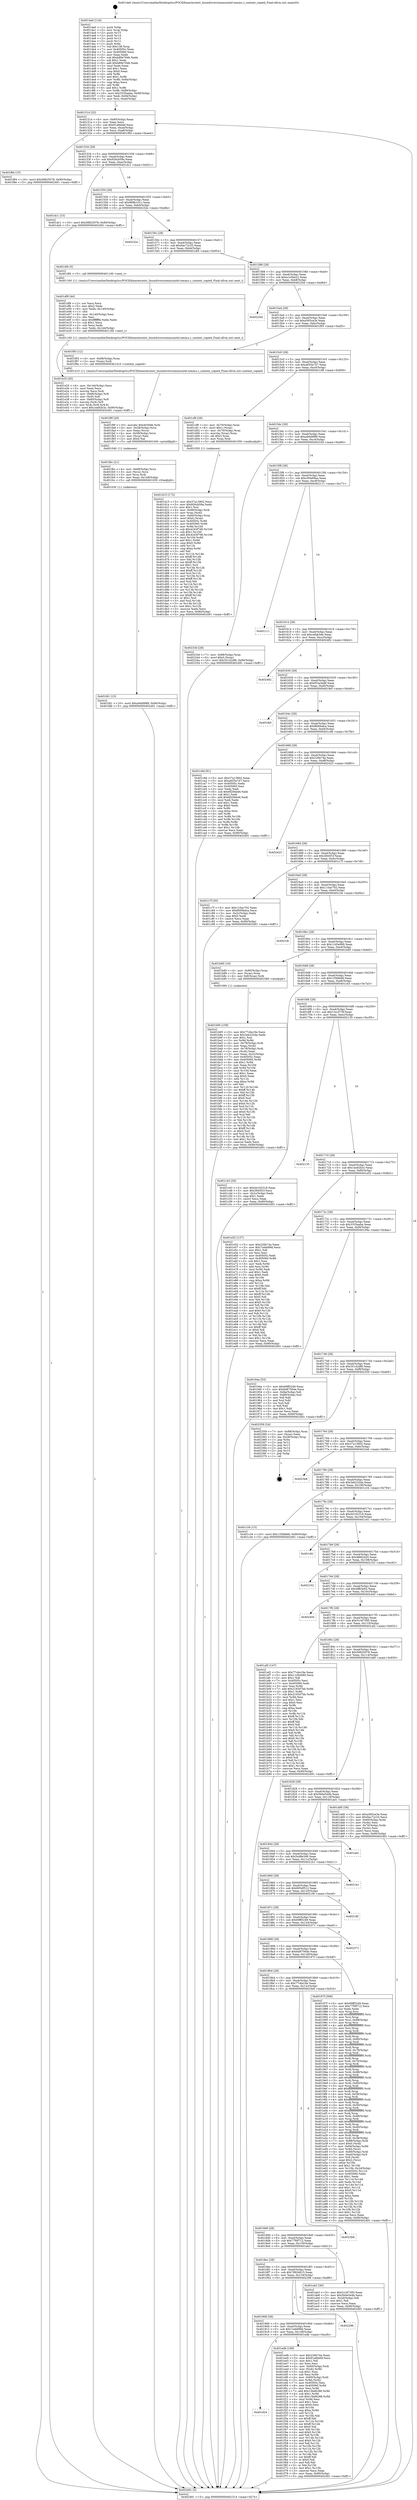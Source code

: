 digraph "0x4014a0" {
  label = "0x4014a0 (/mnt/c/Users/mathe/Desktop/tcc/POCII/binaries/extr_linuxdriversiommuintel-iommu.c_context_copied_Final-ollvm.out::main(0))"
  labelloc = "t"
  node[shape=record]

  Entry [label="",width=0.3,height=0.3,shape=circle,fillcolor=black,style=filled]
  "0x401514" [label="{
     0x401514 [32]\l
     | [instrs]\l
     &nbsp;&nbsp;0x401514 \<+6\>: mov -0x90(%rbp),%eax\l
     &nbsp;&nbsp;0x40151a \<+2\>: mov %eax,%ecx\l
     &nbsp;&nbsp;0x40151c \<+6\>: sub $0x91a6bbbf,%ecx\l
     &nbsp;&nbsp;0x401522 \<+6\>: mov %eax,-0xa4(%rbp)\l
     &nbsp;&nbsp;0x401528 \<+6\>: mov %ecx,-0xa8(%rbp)\l
     &nbsp;&nbsp;0x40152e \<+6\>: je 0000000000401f84 \<main+0xae4\>\l
  }"]
  "0x401f84" [label="{
     0x401f84 [15]\l
     | [instrs]\l
     &nbsp;&nbsp;0x401f84 \<+10\>: movl $0x58825078,-0x90(%rbp)\l
     &nbsp;&nbsp;0x401f8e \<+5\>: jmp 0000000000402491 \<main+0xff1\>\l
  }"]
  "0x401534" [label="{
     0x401534 [28]\l
     | [instrs]\l
     &nbsp;&nbsp;0x401534 \<+5\>: jmp 0000000000401539 \<main+0x99\>\l
     &nbsp;&nbsp;0x401539 \<+6\>: mov -0xa4(%rbp),%eax\l
     &nbsp;&nbsp;0x40153f \<+5\>: sub $0x926cb59a,%eax\l
     &nbsp;&nbsp;0x401544 \<+6\>: mov %eax,-0xac(%rbp)\l
     &nbsp;&nbsp;0x40154a \<+6\>: je 0000000000401dc1 \<main+0x921\>\l
  }"]
  Exit [label="",width=0.3,height=0.3,shape=circle,fillcolor=black,style=filled,peripheries=2]
  "0x401dc1" [label="{
     0x401dc1 [15]\l
     | [instrs]\l
     &nbsp;&nbsp;0x401dc1 \<+10\>: movl $0x58825078,-0x90(%rbp)\l
     &nbsp;&nbsp;0x401dcb \<+5\>: jmp 0000000000402491 \<main+0xff1\>\l
  }"]
  "0x401550" [label="{
     0x401550 [28]\l
     | [instrs]\l
     &nbsp;&nbsp;0x401550 \<+5\>: jmp 0000000000401555 \<main+0xb5\>\l
     &nbsp;&nbsp;0x401555 \<+6\>: mov -0xa4(%rbp),%eax\l
     &nbsp;&nbsp;0x40155b \<+5\>: sub $0x968b101c,%eax\l
     &nbsp;&nbsp;0x401560 \<+6\>: mov %eax,-0xb0(%rbp)\l
     &nbsp;&nbsp;0x401566 \<+6\>: je 000000000040232e \<main+0xe8e\>\l
  }"]
  "0x401fd1" [label="{
     0x401fd1 [15]\l
     | [instrs]\l
     &nbsp;&nbsp;0x401fd1 \<+10\>: movl $0xa94d99f9,-0x90(%rbp)\l
     &nbsp;&nbsp;0x401fdb \<+5\>: jmp 0000000000402491 \<main+0xff1\>\l
  }"]
  "0x40232e" [label="{
     0x40232e\l
  }", style=dashed]
  "0x40156c" [label="{
     0x40156c [28]\l
     | [instrs]\l
     &nbsp;&nbsp;0x40156c \<+5\>: jmp 0000000000401571 \<main+0xd1\>\l
     &nbsp;&nbsp;0x401571 \<+6\>: mov -0xa4(%rbp),%eax\l
     &nbsp;&nbsp;0x401577 \<+5\>: sub $0x9ac72c33,%eax\l
     &nbsp;&nbsp;0x40157c \<+6\>: mov %eax,-0xb4(%rbp)\l
     &nbsp;&nbsp;0x401582 \<+6\>: je 0000000000401df4 \<main+0x954\>\l
  }"]
  "0x401fbc" [label="{
     0x401fbc [21]\l
     | [instrs]\l
     &nbsp;&nbsp;0x401fbc \<+4\>: mov -0x68(%rbp),%rcx\l
     &nbsp;&nbsp;0x401fc0 \<+3\>: mov (%rcx),%rcx\l
     &nbsp;&nbsp;0x401fc3 \<+3\>: mov %rcx,%rdi\l
     &nbsp;&nbsp;0x401fc6 \<+6\>: mov %eax,-0x148(%rbp)\l
     &nbsp;&nbsp;0x401fcc \<+5\>: call 0000000000401030 \<free@plt\>\l
     | [calls]\l
     &nbsp;&nbsp;0x401030 \{1\} (unknown)\l
  }"]
  "0x401df4" [label="{
     0x401df4 [5]\l
     | [instrs]\l
     &nbsp;&nbsp;0x401df4 \<+5\>: call 0000000000401160 \<next_i\>\l
     | [calls]\l
     &nbsp;&nbsp;0x401160 \{1\} (/mnt/c/Users/mathe/Desktop/tcc/POCII/binaries/extr_linuxdriversiommuintel-iommu.c_context_copied_Final-ollvm.out::next_i)\l
  }"]
  "0x401588" [label="{
     0x401588 [28]\l
     | [instrs]\l
     &nbsp;&nbsp;0x401588 \<+5\>: jmp 000000000040158d \<main+0xed\>\l
     &nbsp;&nbsp;0x40158d \<+6\>: mov -0xa4(%rbp),%eax\l
     &nbsp;&nbsp;0x401593 \<+5\>: sub $0xa1e5be22,%eax\l
     &nbsp;&nbsp;0x401598 \<+6\>: mov %eax,-0xb8(%rbp)\l
     &nbsp;&nbsp;0x40159e \<+6\>: je 000000000040220d \<main+0xd6d\>\l
  }"]
  "0x401f9f" [label="{
     0x401f9f [29]\l
     | [instrs]\l
     &nbsp;&nbsp;0x401f9f \<+10\>: movabs $0x4030d6,%rdi\l
     &nbsp;&nbsp;0x401fa9 \<+4\>: mov -0x58(%rbp),%rcx\l
     &nbsp;&nbsp;0x401fad \<+2\>: mov %eax,(%rcx)\l
     &nbsp;&nbsp;0x401faf \<+4\>: mov -0x58(%rbp),%rcx\l
     &nbsp;&nbsp;0x401fb3 \<+2\>: mov (%rcx),%esi\l
     &nbsp;&nbsp;0x401fb5 \<+2\>: mov $0x0,%al\l
     &nbsp;&nbsp;0x401fb7 \<+5\>: call 0000000000401040 \<printf@plt\>\l
     | [calls]\l
     &nbsp;&nbsp;0x401040 \{1\} (unknown)\l
  }"]
  "0x40220d" [label="{
     0x40220d\l
  }", style=dashed]
  "0x4015a4" [label="{
     0x4015a4 [28]\l
     | [instrs]\l
     &nbsp;&nbsp;0x4015a4 \<+5\>: jmp 00000000004015a9 \<main+0x109\>\l
     &nbsp;&nbsp;0x4015a9 \<+6\>: mov -0xa4(%rbp),%eax\l
     &nbsp;&nbsp;0x4015af \<+5\>: sub $0xa565ce3e,%eax\l
     &nbsp;&nbsp;0x4015b4 \<+6\>: mov %eax,-0xbc(%rbp)\l
     &nbsp;&nbsp;0x4015ba \<+6\>: je 0000000000401f93 \<main+0xaf3\>\l
  }"]
  "0x401924" [label="{
     0x401924\l
  }", style=dashed]
  "0x401f93" [label="{
     0x401f93 [12]\l
     | [instrs]\l
     &nbsp;&nbsp;0x401f93 \<+4\>: mov -0x68(%rbp),%rax\l
     &nbsp;&nbsp;0x401f97 \<+3\>: mov (%rax),%rdi\l
     &nbsp;&nbsp;0x401f9a \<+5\>: call 0000000000401410 \<context_copied\>\l
     | [calls]\l
     &nbsp;&nbsp;0x401410 \{1\} (/mnt/c/Users/mathe/Desktop/tcc/POCII/binaries/extr_linuxdriversiommuintel-iommu.c_context_copied_Final-ollvm.out::context_copied)\l
  }"]
  "0x4015c0" [label="{
     0x4015c0 [28]\l
     | [instrs]\l
     &nbsp;&nbsp;0x4015c0 \<+5\>: jmp 00000000004015c5 \<main+0x125\>\l
     &nbsp;&nbsp;0x4015c5 \<+6\>: mov -0xa4(%rbp),%eax\l
     &nbsp;&nbsp;0x4015cb \<+5\>: sub $0xa655a747,%eax\l
     &nbsp;&nbsp;0x4015d0 \<+6\>: mov %eax,-0xc0(%rbp)\l
     &nbsp;&nbsp;0x4015d6 \<+6\>: je 0000000000401cf8 \<main+0x858\>\l
  }"]
  "0x401edb" [label="{
     0x401edb [169]\l
     | [instrs]\l
     &nbsp;&nbsp;0x401edb \<+5\>: mov $0x226b74a,%eax\l
     &nbsp;&nbsp;0x401ee0 \<+5\>: mov $0x91a6bbbf,%ecx\l
     &nbsp;&nbsp;0x401ee5 \<+2\>: mov $0x1,%dl\l
     &nbsp;&nbsp;0x401ee7 \<+2\>: xor %esi,%esi\l
     &nbsp;&nbsp;0x401ee9 \<+4\>: mov -0x60(%rbp),%rdi\l
     &nbsp;&nbsp;0x401eed \<+3\>: mov (%rdi),%r8d\l
     &nbsp;&nbsp;0x401ef0 \<+3\>: sub $0x1,%esi\l
     &nbsp;&nbsp;0x401ef3 \<+3\>: sub %esi,%r8d\l
     &nbsp;&nbsp;0x401ef6 \<+4\>: mov -0x60(%rbp),%rdi\l
     &nbsp;&nbsp;0x401efa \<+3\>: mov %r8d,(%rdi)\l
     &nbsp;&nbsp;0x401efd \<+7\>: mov 0x40505c,%esi\l
     &nbsp;&nbsp;0x401f04 \<+8\>: mov 0x405060,%r8d\l
     &nbsp;&nbsp;0x401f0c \<+3\>: mov %esi,%r9d\l
     &nbsp;&nbsp;0x401f0f \<+7\>: add $0x13bd6288,%r9d\l
     &nbsp;&nbsp;0x401f16 \<+4\>: sub $0x1,%r9d\l
     &nbsp;&nbsp;0x401f1a \<+7\>: sub $0x13bd6288,%r9d\l
     &nbsp;&nbsp;0x401f21 \<+4\>: imul %r9d,%esi\l
     &nbsp;&nbsp;0x401f25 \<+3\>: and $0x1,%esi\l
     &nbsp;&nbsp;0x401f28 \<+3\>: cmp $0x0,%esi\l
     &nbsp;&nbsp;0x401f2b \<+4\>: sete %r10b\l
     &nbsp;&nbsp;0x401f2f \<+4\>: cmp $0xa,%r8d\l
     &nbsp;&nbsp;0x401f33 \<+4\>: setl %r11b\l
     &nbsp;&nbsp;0x401f37 \<+3\>: mov %r10b,%bl\l
     &nbsp;&nbsp;0x401f3a \<+3\>: xor $0xff,%bl\l
     &nbsp;&nbsp;0x401f3d \<+3\>: mov %r11b,%r14b\l
     &nbsp;&nbsp;0x401f40 \<+4\>: xor $0xff,%r14b\l
     &nbsp;&nbsp;0x401f44 \<+3\>: xor $0x0,%dl\l
     &nbsp;&nbsp;0x401f47 \<+3\>: mov %bl,%r15b\l
     &nbsp;&nbsp;0x401f4a \<+4\>: and $0x0,%r15b\l
     &nbsp;&nbsp;0x401f4e \<+3\>: and %dl,%r10b\l
     &nbsp;&nbsp;0x401f51 \<+3\>: mov %r14b,%r12b\l
     &nbsp;&nbsp;0x401f54 \<+4\>: and $0x0,%r12b\l
     &nbsp;&nbsp;0x401f58 \<+3\>: and %dl,%r11b\l
     &nbsp;&nbsp;0x401f5b \<+3\>: or %r10b,%r15b\l
     &nbsp;&nbsp;0x401f5e \<+3\>: or %r11b,%r12b\l
     &nbsp;&nbsp;0x401f61 \<+3\>: xor %r12b,%r15b\l
     &nbsp;&nbsp;0x401f64 \<+3\>: or %r14b,%bl\l
     &nbsp;&nbsp;0x401f67 \<+3\>: xor $0xff,%bl\l
     &nbsp;&nbsp;0x401f6a \<+3\>: or $0x0,%dl\l
     &nbsp;&nbsp;0x401f6d \<+2\>: and %dl,%bl\l
     &nbsp;&nbsp;0x401f6f \<+3\>: or %bl,%r15b\l
     &nbsp;&nbsp;0x401f72 \<+4\>: test $0x1,%r15b\l
     &nbsp;&nbsp;0x401f76 \<+3\>: cmovne %ecx,%eax\l
     &nbsp;&nbsp;0x401f79 \<+6\>: mov %eax,-0x90(%rbp)\l
     &nbsp;&nbsp;0x401f7f \<+5\>: jmp 0000000000402491 \<main+0xff1\>\l
  }"]
  "0x401cf8" [label="{
     0x401cf8 [29]\l
     | [instrs]\l
     &nbsp;&nbsp;0x401cf8 \<+4\>: mov -0x70(%rbp),%rax\l
     &nbsp;&nbsp;0x401cfc \<+6\>: movl $0x1,(%rax)\l
     &nbsp;&nbsp;0x401d02 \<+4\>: mov -0x70(%rbp),%rax\l
     &nbsp;&nbsp;0x401d06 \<+3\>: movslq (%rax),%rax\l
     &nbsp;&nbsp;0x401d09 \<+4\>: shl $0x3,%rax\l
     &nbsp;&nbsp;0x401d0d \<+3\>: mov %rax,%rdi\l
     &nbsp;&nbsp;0x401d10 \<+5\>: call 0000000000401050 \<malloc@plt\>\l
     | [calls]\l
     &nbsp;&nbsp;0x401050 \{1\} (unknown)\l
  }"]
  "0x4015dc" [label="{
     0x4015dc [28]\l
     | [instrs]\l
     &nbsp;&nbsp;0x4015dc \<+5\>: jmp 00000000004015e1 \<main+0x141\>\l
     &nbsp;&nbsp;0x4015e1 \<+6\>: mov -0xa4(%rbp),%eax\l
     &nbsp;&nbsp;0x4015e7 \<+5\>: sub $0xa94d99f9,%eax\l
     &nbsp;&nbsp;0x4015ec \<+6\>: mov %eax,-0xc4(%rbp)\l
     &nbsp;&nbsp;0x4015f2 \<+6\>: je 000000000040233d \<main+0xe9d\>\l
  }"]
  "0x401908" [label="{
     0x401908 [28]\l
     | [instrs]\l
     &nbsp;&nbsp;0x401908 \<+5\>: jmp 000000000040190d \<main+0x46d\>\l
     &nbsp;&nbsp;0x40190d \<+6\>: mov -0xa4(%rbp),%eax\l
     &nbsp;&nbsp;0x401913 \<+5\>: sub $0x7ceb699d,%eax\l
     &nbsp;&nbsp;0x401918 \<+6\>: mov %eax,-0x138(%rbp)\l
     &nbsp;&nbsp;0x40191e \<+6\>: je 0000000000401edb \<main+0xa3b\>\l
  }"]
  "0x40233d" [label="{
     0x40233d [28]\l
     | [instrs]\l
     &nbsp;&nbsp;0x40233d \<+7\>: mov -0x88(%rbp),%rax\l
     &nbsp;&nbsp;0x402344 \<+6\>: movl $0x0,(%rax)\l
     &nbsp;&nbsp;0x40234a \<+10\>: movl $0x35142df6,-0x90(%rbp)\l
     &nbsp;&nbsp;0x402354 \<+5\>: jmp 0000000000402491 \<main+0xff1\>\l
  }"]
  "0x4015f8" [label="{
     0x4015f8 [28]\l
     | [instrs]\l
     &nbsp;&nbsp;0x4015f8 \<+5\>: jmp 00000000004015fd \<main+0x15d\>\l
     &nbsp;&nbsp;0x4015fd \<+6\>: mov -0xa4(%rbp),%eax\l
     &nbsp;&nbsp;0x401603 \<+5\>: sub $0xc00e69aa,%eax\l
     &nbsp;&nbsp;0x401608 \<+6\>: mov %eax,-0xc8(%rbp)\l
     &nbsp;&nbsp;0x40160e \<+6\>: je 0000000000402111 \<main+0xc71\>\l
  }"]
  "0x402296" [label="{
     0x402296\l
  }", style=dashed]
  "0x402111" [label="{
     0x402111\l
  }", style=dashed]
  "0x401614" [label="{
     0x401614 [28]\l
     | [instrs]\l
     &nbsp;&nbsp;0x401614 \<+5\>: jmp 0000000000401619 \<main+0x179\>\l
     &nbsp;&nbsp;0x401619 \<+6\>: mov -0xa4(%rbp),%eax\l
     &nbsp;&nbsp;0x40161f \<+5\>: sub $0xcefab3de,%eax\l
     &nbsp;&nbsp;0x401624 \<+6\>: mov %eax,-0xcc(%rbp)\l
     &nbsp;&nbsp;0x40162a \<+6\>: je 0000000000402482 \<main+0xfe2\>\l
  }"]
  "0x401e25" [label="{
     0x401e25 [45]\l
     | [instrs]\l
     &nbsp;&nbsp;0x401e25 \<+6\>: mov -0x144(%rbp),%ecx\l
     &nbsp;&nbsp;0x401e2b \<+3\>: imul %eax,%ecx\l
     &nbsp;&nbsp;0x401e2e \<+3\>: movslq %ecx,%rdi\l
     &nbsp;&nbsp;0x401e31 \<+4\>: mov -0x68(%rbp),%r8\l
     &nbsp;&nbsp;0x401e35 \<+3\>: mov (%r8),%r8\l
     &nbsp;&nbsp;0x401e38 \<+4\>: mov -0x60(%rbp),%r9\l
     &nbsp;&nbsp;0x401e3c \<+3\>: movslq (%r9),%r9\l
     &nbsp;&nbsp;0x401e3f \<+4\>: mov %rdi,(%r8,%r9,8)\l
     &nbsp;&nbsp;0x401e43 \<+10\>: movl $0x1ea92b3c,-0x90(%rbp)\l
     &nbsp;&nbsp;0x401e4d \<+5\>: jmp 0000000000402491 \<main+0xff1\>\l
  }"]
  "0x402482" [label="{
     0x402482\l
  }", style=dashed]
  "0x401630" [label="{
     0x401630 [28]\l
     | [instrs]\l
     &nbsp;&nbsp;0x401630 \<+5\>: jmp 0000000000401635 \<main+0x195\>\l
     &nbsp;&nbsp;0x401635 \<+6\>: mov -0xa4(%rbp),%eax\l
     &nbsp;&nbsp;0x40163b \<+5\>: sub $0xf53a3ed8,%eax\l
     &nbsp;&nbsp;0x401640 \<+6\>: mov %eax,-0xd0(%rbp)\l
     &nbsp;&nbsp;0x401646 \<+6\>: je 0000000000401fe0 \<main+0xb40\>\l
  }"]
  "0x401df9" [label="{
     0x401df9 [44]\l
     | [instrs]\l
     &nbsp;&nbsp;0x401df9 \<+2\>: xor %ecx,%ecx\l
     &nbsp;&nbsp;0x401dfb \<+5\>: mov $0x2,%edx\l
     &nbsp;&nbsp;0x401e00 \<+6\>: mov %edx,-0x140(%rbp)\l
     &nbsp;&nbsp;0x401e06 \<+1\>: cltd\l
     &nbsp;&nbsp;0x401e07 \<+6\>: mov -0x140(%rbp),%esi\l
     &nbsp;&nbsp;0x401e0d \<+2\>: idiv %esi\l
     &nbsp;&nbsp;0x401e0f \<+6\>: imul $0xfffffffe,%edx,%edx\l
     &nbsp;&nbsp;0x401e15 \<+3\>: sub $0x1,%ecx\l
     &nbsp;&nbsp;0x401e18 \<+2\>: sub %ecx,%edx\l
     &nbsp;&nbsp;0x401e1a \<+6\>: mov %edx,-0x144(%rbp)\l
     &nbsp;&nbsp;0x401e20 \<+5\>: call 0000000000401160 \<next_i\>\l
     | [calls]\l
     &nbsp;&nbsp;0x401160 \{1\} (/mnt/c/Users/mathe/Desktop/tcc/POCII/binaries/extr_linuxdriversiommuintel-iommu.c_context_copied_Final-ollvm.out::next_i)\l
  }"]
  "0x401fe0" [label="{
     0x401fe0\l
  }", style=dashed]
  "0x40164c" [label="{
     0x40164c [28]\l
     | [instrs]\l
     &nbsp;&nbsp;0x40164c \<+5\>: jmp 0000000000401651 \<main+0x1b1\>\l
     &nbsp;&nbsp;0x401651 \<+6\>: mov -0xa4(%rbp),%eax\l
     &nbsp;&nbsp;0x401657 \<+5\>: sub $0xf600bdca,%eax\l
     &nbsp;&nbsp;0x40165c \<+6\>: mov %eax,-0xd4(%rbp)\l
     &nbsp;&nbsp;0x401662 \<+6\>: je 0000000000401c9d \<main+0x7fd\>\l
  }"]
  "0x401d15" [label="{
     0x401d15 [172]\l
     | [instrs]\l
     &nbsp;&nbsp;0x401d15 \<+5\>: mov $0x37a13902,%ecx\l
     &nbsp;&nbsp;0x401d1a \<+5\>: mov $0x926cb59a,%edx\l
     &nbsp;&nbsp;0x401d1f \<+3\>: mov $0x1,%sil\l
     &nbsp;&nbsp;0x401d22 \<+4\>: mov -0x68(%rbp),%rdi\l
     &nbsp;&nbsp;0x401d26 \<+3\>: mov %rax,(%rdi)\l
     &nbsp;&nbsp;0x401d29 \<+4\>: mov -0x60(%rbp),%rax\l
     &nbsp;&nbsp;0x401d2d \<+6\>: movl $0x0,(%rax)\l
     &nbsp;&nbsp;0x401d33 \<+8\>: mov 0x40505c,%r8d\l
     &nbsp;&nbsp;0x401d3b \<+8\>: mov 0x405060,%r9d\l
     &nbsp;&nbsp;0x401d43 \<+3\>: mov %r8d,%r10d\l
     &nbsp;&nbsp;0x401d46 \<+7\>: sub $0x4243f7d6,%r10d\l
     &nbsp;&nbsp;0x401d4d \<+4\>: sub $0x1,%r10d\l
     &nbsp;&nbsp;0x401d51 \<+7\>: add $0x4243f7d6,%r10d\l
     &nbsp;&nbsp;0x401d58 \<+4\>: imul %r10d,%r8d\l
     &nbsp;&nbsp;0x401d5c \<+4\>: and $0x1,%r8d\l
     &nbsp;&nbsp;0x401d60 \<+4\>: cmp $0x0,%r8d\l
     &nbsp;&nbsp;0x401d64 \<+4\>: sete %r11b\l
     &nbsp;&nbsp;0x401d68 \<+4\>: cmp $0xa,%r9d\l
     &nbsp;&nbsp;0x401d6c \<+3\>: setl %bl\l
     &nbsp;&nbsp;0x401d6f \<+3\>: mov %r11b,%r14b\l
     &nbsp;&nbsp;0x401d72 \<+4\>: xor $0xff,%r14b\l
     &nbsp;&nbsp;0x401d76 \<+3\>: mov %bl,%r15b\l
     &nbsp;&nbsp;0x401d79 \<+4\>: xor $0xff,%r15b\l
     &nbsp;&nbsp;0x401d7d \<+4\>: xor $0x1,%sil\l
     &nbsp;&nbsp;0x401d81 \<+3\>: mov %r14b,%r12b\l
     &nbsp;&nbsp;0x401d84 \<+4\>: and $0xff,%r12b\l
     &nbsp;&nbsp;0x401d88 \<+3\>: and %sil,%r11b\l
     &nbsp;&nbsp;0x401d8b \<+3\>: mov %r15b,%r13b\l
     &nbsp;&nbsp;0x401d8e \<+4\>: and $0xff,%r13b\l
     &nbsp;&nbsp;0x401d92 \<+3\>: and %sil,%bl\l
     &nbsp;&nbsp;0x401d95 \<+3\>: or %r11b,%r12b\l
     &nbsp;&nbsp;0x401d98 \<+3\>: or %bl,%r13b\l
     &nbsp;&nbsp;0x401d9b \<+3\>: xor %r13b,%r12b\l
     &nbsp;&nbsp;0x401d9e \<+3\>: or %r15b,%r14b\l
     &nbsp;&nbsp;0x401da1 \<+4\>: xor $0xff,%r14b\l
     &nbsp;&nbsp;0x401da5 \<+4\>: or $0x1,%sil\l
     &nbsp;&nbsp;0x401da9 \<+3\>: and %sil,%r14b\l
     &nbsp;&nbsp;0x401dac \<+3\>: or %r14b,%r12b\l
     &nbsp;&nbsp;0x401daf \<+4\>: test $0x1,%r12b\l
     &nbsp;&nbsp;0x401db3 \<+3\>: cmovne %edx,%ecx\l
     &nbsp;&nbsp;0x401db6 \<+6\>: mov %ecx,-0x90(%rbp)\l
     &nbsp;&nbsp;0x401dbc \<+5\>: jmp 0000000000402491 \<main+0xff1\>\l
  }"]
  "0x401c9d" [label="{
     0x401c9d [91]\l
     | [instrs]\l
     &nbsp;&nbsp;0x401c9d \<+5\>: mov $0x37a13902,%eax\l
     &nbsp;&nbsp;0x401ca2 \<+5\>: mov $0xa655a747,%ecx\l
     &nbsp;&nbsp;0x401ca7 \<+7\>: mov 0x40505c,%edx\l
     &nbsp;&nbsp;0x401cae \<+7\>: mov 0x405060,%esi\l
     &nbsp;&nbsp;0x401cb5 \<+2\>: mov %edx,%edi\l
     &nbsp;&nbsp;0x401cb7 \<+6\>: sub $0x6f20bb46,%edi\l
     &nbsp;&nbsp;0x401cbd \<+3\>: sub $0x1,%edi\l
     &nbsp;&nbsp;0x401cc0 \<+6\>: add $0x6f20bb46,%edi\l
     &nbsp;&nbsp;0x401cc6 \<+3\>: imul %edi,%edx\l
     &nbsp;&nbsp;0x401cc9 \<+3\>: and $0x1,%edx\l
     &nbsp;&nbsp;0x401ccc \<+3\>: cmp $0x0,%edx\l
     &nbsp;&nbsp;0x401ccf \<+4\>: sete %r8b\l
     &nbsp;&nbsp;0x401cd3 \<+3\>: cmp $0xa,%esi\l
     &nbsp;&nbsp;0x401cd6 \<+4\>: setl %r9b\l
     &nbsp;&nbsp;0x401cda \<+3\>: mov %r8b,%r10b\l
     &nbsp;&nbsp;0x401cdd \<+3\>: and %r9b,%r10b\l
     &nbsp;&nbsp;0x401ce0 \<+3\>: xor %r9b,%r8b\l
     &nbsp;&nbsp;0x401ce3 \<+3\>: or %r8b,%r10b\l
     &nbsp;&nbsp;0x401ce6 \<+4\>: test $0x1,%r10b\l
     &nbsp;&nbsp;0x401cea \<+3\>: cmovne %ecx,%eax\l
     &nbsp;&nbsp;0x401ced \<+6\>: mov %eax,-0x90(%rbp)\l
     &nbsp;&nbsp;0x401cf3 \<+5\>: jmp 0000000000402491 \<main+0xff1\>\l
  }"]
  "0x401668" [label="{
     0x401668 [28]\l
     | [instrs]\l
     &nbsp;&nbsp;0x401668 \<+5\>: jmp 000000000040166d \<main+0x1cd\>\l
     &nbsp;&nbsp;0x40166d \<+6\>: mov -0xa4(%rbp),%eax\l
     &nbsp;&nbsp;0x401673 \<+5\>: sub $0x226b74a,%eax\l
     &nbsp;&nbsp;0x401678 \<+6\>: mov %eax,-0xd8(%rbp)\l
     &nbsp;&nbsp;0x40167e \<+6\>: je 0000000000402423 \<main+0xf83\>\l
  }"]
  "0x401b95" [label="{
     0x401b95 [159]\l
     | [instrs]\l
     &nbsp;&nbsp;0x401b95 \<+5\>: mov $0x77c6a19e,%ecx\l
     &nbsp;&nbsp;0x401b9a \<+5\>: mov $0x3eb232da,%edx\l
     &nbsp;&nbsp;0x401b9f \<+3\>: mov $0x1,%sil\l
     &nbsp;&nbsp;0x401ba2 \<+3\>: xor %r8d,%r8d\l
     &nbsp;&nbsp;0x401ba5 \<+4\>: mov -0x78(%rbp),%rdi\l
     &nbsp;&nbsp;0x401ba9 \<+2\>: mov %eax,(%rdi)\l
     &nbsp;&nbsp;0x401bab \<+4\>: mov -0x78(%rbp),%rdi\l
     &nbsp;&nbsp;0x401baf \<+2\>: mov (%rdi),%eax\l
     &nbsp;&nbsp;0x401bb1 \<+3\>: mov %eax,-0x2c(%rbp)\l
     &nbsp;&nbsp;0x401bb4 \<+7\>: mov 0x40505c,%eax\l
     &nbsp;&nbsp;0x401bbb \<+8\>: mov 0x405060,%r9d\l
     &nbsp;&nbsp;0x401bc3 \<+4\>: sub $0x1,%r8d\l
     &nbsp;&nbsp;0x401bc7 \<+3\>: mov %eax,%r10d\l
     &nbsp;&nbsp;0x401bca \<+3\>: add %r8d,%r10d\l
     &nbsp;&nbsp;0x401bcd \<+4\>: imul %r10d,%eax\l
     &nbsp;&nbsp;0x401bd1 \<+3\>: and $0x1,%eax\l
     &nbsp;&nbsp;0x401bd4 \<+3\>: cmp $0x0,%eax\l
     &nbsp;&nbsp;0x401bd7 \<+4\>: sete %r11b\l
     &nbsp;&nbsp;0x401bdb \<+4\>: cmp $0xa,%r9d\l
     &nbsp;&nbsp;0x401bdf \<+3\>: setl %bl\l
     &nbsp;&nbsp;0x401be2 \<+3\>: mov %r11b,%r14b\l
     &nbsp;&nbsp;0x401be5 \<+4\>: xor $0xff,%r14b\l
     &nbsp;&nbsp;0x401be9 \<+3\>: mov %bl,%r15b\l
     &nbsp;&nbsp;0x401bec \<+4\>: xor $0xff,%r15b\l
     &nbsp;&nbsp;0x401bf0 \<+4\>: xor $0x0,%sil\l
     &nbsp;&nbsp;0x401bf4 \<+3\>: mov %r14b,%r12b\l
     &nbsp;&nbsp;0x401bf7 \<+4\>: and $0x0,%r12b\l
     &nbsp;&nbsp;0x401bfb \<+3\>: and %sil,%r11b\l
     &nbsp;&nbsp;0x401bfe \<+3\>: mov %r15b,%r13b\l
     &nbsp;&nbsp;0x401c01 \<+4\>: and $0x0,%r13b\l
     &nbsp;&nbsp;0x401c05 \<+3\>: and %sil,%bl\l
     &nbsp;&nbsp;0x401c08 \<+3\>: or %r11b,%r12b\l
     &nbsp;&nbsp;0x401c0b \<+3\>: or %bl,%r13b\l
     &nbsp;&nbsp;0x401c0e \<+3\>: xor %r13b,%r12b\l
     &nbsp;&nbsp;0x401c11 \<+3\>: or %r15b,%r14b\l
     &nbsp;&nbsp;0x401c14 \<+4\>: xor $0xff,%r14b\l
     &nbsp;&nbsp;0x401c18 \<+4\>: or $0x0,%sil\l
     &nbsp;&nbsp;0x401c1c \<+3\>: and %sil,%r14b\l
     &nbsp;&nbsp;0x401c1f \<+3\>: or %r14b,%r12b\l
     &nbsp;&nbsp;0x401c22 \<+4\>: test $0x1,%r12b\l
     &nbsp;&nbsp;0x401c26 \<+3\>: cmovne %edx,%ecx\l
     &nbsp;&nbsp;0x401c29 \<+6\>: mov %ecx,-0x90(%rbp)\l
     &nbsp;&nbsp;0x401c2f \<+5\>: jmp 0000000000402491 \<main+0xff1\>\l
  }"]
  "0x402423" [label="{
     0x402423\l
  }", style=dashed]
  "0x401684" [label="{
     0x401684 [28]\l
     | [instrs]\l
     &nbsp;&nbsp;0x401684 \<+5\>: jmp 0000000000401689 \<main+0x1e9\>\l
     &nbsp;&nbsp;0x401689 \<+6\>: mov -0xa4(%rbp),%eax\l
     &nbsp;&nbsp;0x40168f \<+5\>: sub $0x3845f1f,%eax\l
     &nbsp;&nbsp;0x401694 \<+6\>: mov %eax,-0xdc(%rbp)\l
     &nbsp;&nbsp;0x40169a \<+6\>: je 0000000000401c7f \<main+0x7df\>\l
  }"]
  "0x4018ec" [label="{
     0x4018ec [28]\l
     | [instrs]\l
     &nbsp;&nbsp;0x4018ec \<+5\>: jmp 00000000004018f1 \<main+0x451\>\l
     &nbsp;&nbsp;0x4018f1 \<+6\>: mov -0xa4(%rbp),%eax\l
     &nbsp;&nbsp;0x4018f7 \<+5\>: sub $0x78926615,%eax\l
     &nbsp;&nbsp;0x4018fc \<+6\>: mov %eax,-0x134(%rbp)\l
     &nbsp;&nbsp;0x401902 \<+6\>: je 0000000000402296 \<main+0xdf6\>\l
  }"]
  "0x401c7f" [label="{
     0x401c7f [30]\l
     | [instrs]\l
     &nbsp;&nbsp;0x401c7f \<+5\>: mov $0x110ac702,%eax\l
     &nbsp;&nbsp;0x401c84 \<+5\>: mov $0xf600bdca,%ecx\l
     &nbsp;&nbsp;0x401c89 \<+3\>: mov -0x2c(%rbp),%edx\l
     &nbsp;&nbsp;0x401c8c \<+3\>: cmp $0x0,%edx\l
     &nbsp;&nbsp;0x401c8f \<+3\>: cmove %ecx,%eax\l
     &nbsp;&nbsp;0x401c92 \<+6\>: mov %eax,-0x90(%rbp)\l
     &nbsp;&nbsp;0x401c98 \<+5\>: jmp 0000000000402491 \<main+0xff1\>\l
  }"]
  "0x4016a0" [label="{
     0x4016a0 [28]\l
     | [instrs]\l
     &nbsp;&nbsp;0x4016a0 \<+5\>: jmp 00000000004016a5 \<main+0x205\>\l
     &nbsp;&nbsp;0x4016a5 \<+6\>: mov -0xa4(%rbp),%eax\l
     &nbsp;&nbsp;0x4016ab \<+5\>: sub $0x110ac702,%eax\l
     &nbsp;&nbsp;0x4016b0 \<+6\>: mov %eax,-0xe0(%rbp)\l
     &nbsp;&nbsp;0x4016b6 \<+6\>: je 00000000004021fe \<main+0xd5e\>\l
  }"]
  "0x401ab3" [label="{
     0x401ab3 [30]\l
     | [instrs]\l
     &nbsp;&nbsp;0x401ab3 \<+5\>: mov $0x51c87395,%eax\l
     &nbsp;&nbsp;0x401ab8 \<+5\>: mov $0x5b0e544b,%ecx\l
     &nbsp;&nbsp;0x401abd \<+3\>: mov -0x2d(%rbp),%dl\l
     &nbsp;&nbsp;0x401ac0 \<+3\>: test $0x1,%dl\l
     &nbsp;&nbsp;0x401ac3 \<+3\>: cmovne %ecx,%eax\l
     &nbsp;&nbsp;0x401ac6 \<+6\>: mov %eax,-0x90(%rbp)\l
     &nbsp;&nbsp;0x401acc \<+5\>: jmp 0000000000402491 \<main+0xff1\>\l
  }"]
  "0x4021fe" [label="{
     0x4021fe\l
  }", style=dashed]
  "0x4016bc" [label="{
     0x4016bc [28]\l
     | [instrs]\l
     &nbsp;&nbsp;0x4016bc \<+5\>: jmp 00000000004016c1 \<main+0x221\>\l
     &nbsp;&nbsp;0x4016c1 \<+6\>: mov -0xa4(%rbp),%eax\l
     &nbsp;&nbsp;0x4016c7 \<+5\>: sub $0x11d5e080,%eax\l
     &nbsp;&nbsp;0x4016cc \<+6\>: mov %eax,-0xe4(%rbp)\l
     &nbsp;&nbsp;0x4016d2 \<+6\>: je 0000000000401b85 \<main+0x6e5\>\l
  }"]
  "0x4018d0" [label="{
     0x4018d0 [28]\l
     | [instrs]\l
     &nbsp;&nbsp;0x4018d0 \<+5\>: jmp 00000000004018d5 \<main+0x435\>\l
     &nbsp;&nbsp;0x4018d5 \<+6\>: mov -0xa4(%rbp),%eax\l
     &nbsp;&nbsp;0x4018db \<+5\>: sub $0x77f0f712,%eax\l
     &nbsp;&nbsp;0x4018e0 \<+6\>: mov %eax,-0x130(%rbp)\l
     &nbsp;&nbsp;0x4018e6 \<+6\>: je 0000000000401ab3 \<main+0x613\>\l
  }"]
  "0x401b85" [label="{
     0x401b85 [16]\l
     | [instrs]\l
     &nbsp;&nbsp;0x401b85 \<+4\>: mov -0x80(%rbp),%rax\l
     &nbsp;&nbsp;0x401b89 \<+3\>: mov (%rax),%rax\l
     &nbsp;&nbsp;0x401b8c \<+4\>: mov 0x8(%rax),%rdi\l
     &nbsp;&nbsp;0x401b90 \<+5\>: call 0000000000401060 \<atoi@plt\>\l
     | [calls]\l
     &nbsp;&nbsp;0x401060 \{1\} (unknown)\l
  }"]
  "0x4016d8" [label="{
     0x4016d8 [28]\l
     | [instrs]\l
     &nbsp;&nbsp;0x4016d8 \<+5\>: jmp 00000000004016dd \<main+0x23d\>\l
     &nbsp;&nbsp;0x4016dd \<+6\>: mov -0xa4(%rbp),%eax\l
     &nbsp;&nbsp;0x4016e3 \<+5\>: sub $0x135fdb68,%eax\l
     &nbsp;&nbsp;0x4016e8 \<+6\>: mov %eax,-0xe8(%rbp)\l
     &nbsp;&nbsp;0x4016ee \<+6\>: je 0000000000401c43 \<main+0x7a3\>\l
  }"]
  "0x4023b6" [label="{
     0x4023b6\l
  }", style=dashed]
  "0x401c43" [label="{
     0x401c43 [30]\l
     | [instrs]\l
     &nbsp;&nbsp;0x401c43 \<+5\>: mov $0x44192318,%eax\l
     &nbsp;&nbsp;0x401c48 \<+5\>: mov $0x3845f1f,%ecx\l
     &nbsp;&nbsp;0x401c4d \<+3\>: mov -0x2c(%rbp),%edx\l
     &nbsp;&nbsp;0x401c50 \<+3\>: cmp $0x1,%edx\l
     &nbsp;&nbsp;0x401c53 \<+3\>: cmovl %ecx,%eax\l
     &nbsp;&nbsp;0x401c56 \<+6\>: mov %eax,-0x90(%rbp)\l
     &nbsp;&nbsp;0x401c5c \<+5\>: jmp 0000000000402491 \<main+0xff1\>\l
  }"]
  "0x4016f4" [label="{
     0x4016f4 [28]\l
     | [instrs]\l
     &nbsp;&nbsp;0x4016f4 \<+5\>: jmp 00000000004016f9 \<main+0x259\>\l
     &nbsp;&nbsp;0x4016f9 \<+6\>: mov -0xa4(%rbp),%eax\l
     &nbsp;&nbsp;0x4016ff \<+5\>: sub $0x13cc575f,%eax\l
     &nbsp;&nbsp;0x401704 \<+6\>: mov %eax,-0xec(%rbp)\l
     &nbsp;&nbsp;0x40170a \<+6\>: je 0000000000402135 \<main+0xc95\>\l
  }"]
  "0x4018b4" [label="{
     0x4018b4 [28]\l
     | [instrs]\l
     &nbsp;&nbsp;0x4018b4 \<+5\>: jmp 00000000004018b9 \<main+0x419\>\l
     &nbsp;&nbsp;0x4018b9 \<+6\>: mov -0xa4(%rbp),%eax\l
     &nbsp;&nbsp;0x4018bf \<+5\>: sub $0x77c6a19e,%eax\l
     &nbsp;&nbsp;0x4018c4 \<+6\>: mov %eax,-0x12c(%rbp)\l
     &nbsp;&nbsp;0x4018ca \<+6\>: je 00000000004023b6 \<main+0xf16\>\l
  }"]
  "0x402135" [label="{
     0x402135\l
  }", style=dashed]
  "0x401710" [label="{
     0x401710 [28]\l
     | [instrs]\l
     &nbsp;&nbsp;0x401710 \<+5\>: jmp 0000000000401715 \<main+0x275\>\l
     &nbsp;&nbsp;0x401715 \<+6\>: mov -0xa4(%rbp),%eax\l
     &nbsp;&nbsp;0x40171b \<+5\>: sub $0x1ea92b3c,%eax\l
     &nbsp;&nbsp;0x401720 \<+6\>: mov %eax,-0xf0(%rbp)\l
     &nbsp;&nbsp;0x401726 \<+6\>: je 0000000000401e52 \<main+0x9b2\>\l
  }"]
  "0x40197f" [label="{
     0x40197f [308]\l
     | [instrs]\l
     &nbsp;&nbsp;0x40197f \<+5\>: mov $0x69ff3249,%eax\l
     &nbsp;&nbsp;0x401984 \<+5\>: mov $0x77f0f712,%ecx\l
     &nbsp;&nbsp;0x401989 \<+2\>: xor %edx,%edx\l
     &nbsp;&nbsp;0x40198b \<+3\>: mov %rsp,%rsi\l
     &nbsp;&nbsp;0x40198e \<+4\>: add $0xfffffffffffffff0,%rsi\l
     &nbsp;&nbsp;0x401992 \<+3\>: mov %rsi,%rsp\l
     &nbsp;&nbsp;0x401995 \<+7\>: mov %rsi,-0x88(%rbp)\l
     &nbsp;&nbsp;0x40199c \<+3\>: mov %rsp,%rsi\l
     &nbsp;&nbsp;0x40199f \<+4\>: add $0xfffffffffffffff0,%rsi\l
     &nbsp;&nbsp;0x4019a3 \<+3\>: mov %rsi,%rsp\l
     &nbsp;&nbsp;0x4019a6 \<+3\>: mov %rsp,%rdi\l
     &nbsp;&nbsp;0x4019a9 \<+4\>: add $0xfffffffffffffff0,%rdi\l
     &nbsp;&nbsp;0x4019ad \<+3\>: mov %rdi,%rsp\l
     &nbsp;&nbsp;0x4019b0 \<+4\>: mov %rdi,-0x80(%rbp)\l
     &nbsp;&nbsp;0x4019b4 \<+3\>: mov %rsp,%rdi\l
     &nbsp;&nbsp;0x4019b7 \<+4\>: add $0xfffffffffffffff0,%rdi\l
     &nbsp;&nbsp;0x4019bb \<+3\>: mov %rdi,%rsp\l
     &nbsp;&nbsp;0x4019be \<+4\>: mov %rdi,-0x78(%rbp)\l
     &nbsp;&nbsp;0x4019c2 \<+3\>: mov %rsp,%rdi\l
     &nbsp;&nbsp;0x4019c5 \<+4\>: add $0xfffffffffffffff0,%rdi\l
     &nbsp;&nbsp;0x4019c9 \<+3\>: mov %rdi,%rsp\l
     &nbsp;&nbsp;0x4019cc \<+4\>: mov %rdi,-0x70(%rbp)\l
     &nbsp;&nbsp;0x4019d0 \<+3\>: mov %rsp,%rdi\l
     &nbsp;&nbsp;0x4019d3 \<+4\>: add $0xfffffffffffffff0,%rdi\l
     &nbsp;&nbsp;0x4019d7 \<+3\>: mov %rdi,%rsp\l
     &nbsp;&nbsp;0x4019da \<+4\>: mov %rdi,-0x68(%rbp)\l
     &nbsp;&nbsp;0x4019de \<+3\>: mov %rsp,%rdi\l
     &nbsp;&nbsp;0x4019e1 \<+4\>: add $0xfffffffffffffff0,%rdi\l
     &nbsp;&nbsp;0x4019e5 \<+3\>: mov %rdi,%rsp\l
     &nbsp;&nbsp;0x4019e8 \<+4\>: mov %rdi,-0x60(%rbp)\l
     &nbsp;&nbsp;0x4019ec \<+3\>: mov %rsp,%rdi\l
     &nbsp;&nbsp;0x4019ef \<+4\>: add $0xfffffffffffffff0,%rdi\l
     &nbsp;&nbsp;0x4019f3 \<+3\>: mov %rdi,%rsp\l
     &nbsp;&nbsp;0x4019f6 \<+4\>: mov %rdi,-0x58(%rbp)\l
     &nbsp;&nbsp;0x4019fa \<+3\>: mov %rsp,%rdi\l
     &nbsp;&nbsp;0x4019fd \<+4\>: add $0xfffffffffffffff0,%rdi\l
     &nbsp;&nbsp;0x401a01 \<+3\>: mov %rdi,%rsp\l
     &nbsp;&nbsp;0x401a04 \<+4\>: mov %rdi,-0x50(%rbp)\l
     &nbsp;&nbsp;0x401a08 \<+3\>: mov %rsp,%rdi\l
     &nbsp;&nbsp;0x401a0b \<+4\>: add $0xfffffffffffffff0,%rdi\l
     &nbsp;&nbsp;0x401a0f \<+3\>: mov %rdi,%rsp\l
     &nbsp;&nbsp;0x401a12 \<+4\>: mov %rdi,-0x48(%rbp)\l
     &nbsp;&nbsp;0x401a16 \<+3\>: mov %rsp,%rdi\l
     &nbsp;&nbsp;0x401a19 \<+4\>: add $0xfffffffffffffff0,%rdi\l
     &nbsp;&nbsp;0x401a1d \<+3\>: mov %rdi,%rsp\l
     &nbsp;&nbsp;0x401a20 \<+4\>: mov %rdi,-0x40(%rbp)\l
     &nbsp;&nbsp;0x401a24 \<+3\>: mov %rsp,%rdi\l
     &nbsp;&nbsp;0x401a27 \<+4\>: add $0xfffffffffffffff0,%rdi\l
     &nbsp;&nbsp;0x401a2b \<+3\>: mov %rdi,%rsp\l
     &nbsp;&nbsp;0x401a2e \<+4\>: mov %rdi,-0x38(%rbp)\l
     &nbsp;&nbsp;0x401a32 \<+7\>: mov -0x88(%rbp),%rdi\l
     &nbsp;&nbsp;0x401a39 \<+6\>: movl $0x0,(%rdi)\l
     &nbsp;&nbsp;0x401a3f \<+7\>: mov -0x94(%rbp),%r8d\l
     &nbsp;&nbsp;0x401a46 \<+3\>: mov %r8d,(%rsi)\l
     &nbsp;&nbsp;0x401a49 \<+4\>: mov -0x80(%rbp),%rdi\l
     &nbsp;&nbsp;0x401a4d \<+7\>: mov -0xa0(%rbp),%r9\l
     &nbsp;&nbsp;0x401a54 \<+3\>: mov %r9,(%rdi)\l
     &nbsp;&nbsp;0x401a57 \<+3\>: cmpl $0x2,(%rsi)\l
     &nbsp;&nbsp;0x401a5a \<+4\>: setne %r10b\l
     &nbsp;&nbsp;0x401a5e \<+4\>: and $0x1,%r10b\l
     &nbsp;&nbsp;0x401a62 \<+4\>: mov %r10b,-0x2d(%rbp)\l
     &nbsp;&nbsp;0x401a66 \<+8\>: mov 0x40505c,%r11d\l
     &nbsp;&nbsp;0x401a6e \<+7\>: mov 0x405060,%ebx\l
     &nbsp;&nbsp;0x401a75 \<+3\>: sub $0x1,%edx\l
     &nbsp;&nbsp;0x401a78 \<+3\>: mov %r11d,%r14d\l
     &nbsp;&nbsp;0x401a7b \<+3\>: add %edx,%r14d\l
     &nbsp;&nbsp;0x401a7e \<+4\>: imul %r14d,%r11d\l
     &nbsp;&nbsp;0x401a82 \<+4\>: and $0x1,%r11d\l
     &nbsp;&nbsp;0x401a86 \<+4\>: cmp $0x0,%r11d\l
     &nbsp;&nbsp;0x401a8a \<+4\>: sete %r10b\l
     &nbsp;&nbsp;0x401a8e \<+3\>: cmp $0xa,%ebx\l
     &nbsp;&nbsp;0x401a91 \<+4\>: setl %r15b\l
     &nbsp;&nbsp;0x401a95 \<+3\>: mov %r10b,%r12b\l
     &nbsp;&nbsp;0x401a98 \<+3\>: and %r15b,%r12b\l
     &nbsp;&nbsp;0x401a9b \<+3\>: xor %r15b,%r10b\l
     &nbsp;&nbsp;0x401a9e \<+3\>: or %r10b,%r12b\l
     &nbsp;&nbsp;0x401aa1 \<+4\>: test $0x1,%r12b\l
     &nbsp;&nbsp;0x401aa5 \<+3\>: cmovne %ecx,%eax\l
     &nbsp;&nbsp;0x401aa8 \<+6\>: mov %eax,-0x90(%rbp)\l
     &nbsp;&nbsp;0x401aae \<+5\>: jmp 0000000000402491 \<main+0xff1\>\l
  }"]
  "0x401e52" [label="{
     0x401e52 [137]\l
     | [instrs]\l
     &nbsp;&nbsp;0x401e52 \<+5\>: mov $0x226b74a,%eax\l
     &nbsp;&nbsp;0x401e57 \<+5\>: mov $0x7ceb699d,%ecx\l
     &nbsp;&nbsp;0x401e5c \<+2\>: mov $0x1,%dl\l
     &nbsp;&nbsp;0x401e5e \<+2\>: xor %esi,%esi\l
     &nbsp;&nbsp;0x401e60 \<+7\>: mov 0x40505c,%edi\l
     &nbsp;&nbsp;0x401e67 \<+8\>: mov 0x405060,%r8d\l
     &nbsp;&nbsp;0x401e6f \<+3\>: sub $0x1,%esi\l
     &nbsp;&nbsp;0x401e72 \<+3\>: mov %edi,%r9d\l
     &nbsp;&nbsp;0x401e75 \<+3\>: add %esi,%r9d\l
     &nbsp;&nbsp;0x401e78 \<+4\>: imul %r9d,%edi\l
     &nbsp;&nbsp;0x401e7c \<+3\>: and $0x1,%edi\l
     &nbsp;&nbsp;0x401e7f \<+3\>: cmp $0x0,%edi\l
     &nbsp;&nbsp;0x401e82 \<+4\>: sete %r10b\l
     &nbsp;&nbsp;0x401e86 \<+4\>: cmp $0xa,%r8d\l
     &nbsp;&nbsp;0x401e8a \<+4\>: setl %r11b\l
     &nbsp;&nbsp;0x401e8e \<+3\>: mov %r10b,%bl\l
     &nbsp;&nbsp;0x401e91 \<+3\>: xor $0xff,%bl\l
     &nbsp;&nbsp;0x401e94 \<+3\>: mov %r11b,%r14b\l
     &nbsp;&nbsp;0x401e97 \<+4\>: xor $0xff,%r14b\l
     &nbsp;&nbsp;0x401e9b \<+3\>: xor $0x0,%dl\l
     &nbsp;&nbsp;0x401e9e \<+3\>: mov %bl,%r15b\l
     &nbsp;&nbsp;0x401ea1 \<+4\>: and $0x0,%r15b\l
     &nbsp;&nbsp;0x401ea5 \<+3\>: and %dl,%r10b\l
     &nbsp;&nbsp;0x401ea8 \<+3\>: mov %r14b,%r12b\l
     &nbsp;&nbsp;0x401eab \<+4\>: and $0x0,%r12b\l
     &nbsp;&nbsp;0x401eaf \<+3\>: and %dl,%r11b\l
     &nbsp;&nbsp;0x401eb2 \<+3\>: or %r10b,%r15b\l
     &nbsp;&nbsp;0x401eb5 \<+3\>: or %r11b,%r12b\l
     &nbsp;&nbsp;0x401eb8 \<+3\>: xor %r12b,%r15b\l
     &nbsp;&nbsp;0x401ebb \<+3\>: or %r14b,%bl\l
     &nbsp;&nbsp;0x401ebe \<+3\>: xor $0xff,%bl\l
     &nbsp;&nbsp;0x401ec1 \<+3\>: or $0x0,%dl\l
     &nbsp;&nbsp;0x401ec4 \<+2\>: and %dl,%bl\l
     &nbsp;&nbsp;0x401ec6 \<+3\>: or %bl,%r15b\l
     &nbsp;&nbsp;0x401ec9 \<+4\>: test $0x1,%r15b\l
     &nbsp;&nbsp;0x401ecd \<+3\>: cmovne %ecx,%eax\l
     &nbsp;&nbsp;0x401ed0 \<+6\>: mov %eax,-0x90(%rbp)\l
     &nbsp;&nbsp;0x401ed6 \<+5\>: jmp 0000000000402491 \<main+0xff1\>\l
  }"]
  "0x40172c" [label="{
     0x40172c [28]\l
     | [instrs]\l
     &nbsp;&nbsp;0x40172c \<+5\>: jmp 0000000000401731 \<main+0x291\>\l
     &nbsp;&nbsp;0x401731 \<+6\>: mov -0xa4(%rbp),%eax\l
     &nbsp;&nbsp;0x401737 \<+5\>: sub $0x3335aaba,%eax\l
     &nbsp;&nbsp;0x40173c \<+6\>: mov %eax,-0xf4(%rbp)\l
     &nbsp;&nbsp;0x401742 \<+6\>: je 000000000040194a \<main+0x4aa\>\l
  }"]
  "0x401898" [label="{
     0x401898 [28]\l
     | [instrs]\l
     &nbsp;&nbsp;0x401898 \<+5\>: jmp 000000000040189d \<main+0x3fd\>\l
     &nbsp;&nbsp;0x40189d \<+6\>: mov -0xa4(%rbp),%eax\l
     &nbsp;&nbsp;0x4018a3 \<+5\>: sub $0x6d87564e,%eax\l
     &nbsp;&nbsp;0x4018a8 \<+6\>: mov %eax,-0x128(%rbp)\l
     &nbsp;&nbsp;0x4018ae \<+6\>: je 000000000040197f \<main+0x4df\>\l
  }"]
  "0x40194a" [label="{
     0x40194a [53]\l
     | [instrs]\l
     &nbsp;&nbsp;0x40194a \<+5\>: mov $0x69ff3249,%eax\l
     &nbsp;&nbsp;0x40194f \<+5\>: mov $0x6d87564e,%ecx\l
     &nbsp;&nbsp;0x401954 \<+6\>: mov -0x8a(%rbp),%dl\l
     &nbsp;&nbsp;0x40195a \<+7\>: mov -0x89(%rbp),%sil\l
     &nbsp;&nbsp;0x401961 \<+3\>: mov %dl,%dil\l
     &nbsp;&nbsp;0x401964 \<+3\>: and %sil,%dil\l
     &nbsp;&nbsp;0x401967 \<+3\>: xor %sil,%dl\l
     &nbsp;&nbsp;0x40196a \<+3\>: or %dl,%dil\l
     &nbsp;&nbsp;0x40196d \<+4\>: test $0x1,%dil\l
     &nbsp;&nbsp;0x401971 \<+3\>: cmovne %ecx,%eax\l
     &nbsp;&nbsp;0x401974 \<+6\>: mov %eax,-0x90(%rbp)\l
     &nbsp;&nbsp;0x40197a \<+5\>: jmp 0000000000402491 \<main+0xff1\>\l
  }"]
  "0x401748" [label="{
     0x401748 [28]\l
     | [instrs]\l
     &nbsp;&nbsp;0x401748 \<+5\>: jmp 000000000040174d \<main+0x2ad\>\l
     &nbsp;&nbsp;0x40174d \<+6\>: mov -0xa4(%rbp),%eax\l
     &nbsp;&nbsp;0x401753 \<+5\>: sub $0x35142df6,%eax\l
     &nbsp;&nbsp;0x401758 \<+6\>: mov %eax,-0xf8(%rbp)\l
     &nbsp;&nbsp;0x40175e \<+6\>: je 0000000000402359 \<main+0xeb9\>\l
  }"]
  "0x402491" [label="{
     0x402491 [5]\l
     | [instrs]\l
     &nbsp;&nbsp;0x402491 \<+5\>: jmp 0000000000401514 \<main+0x74\>\l
  }"]
  "0x4014a0" [label="{
     0x4014a0 [116]\l
     | [instrs]\l
     &nbsp;&nbsp;0x4014a0 \<+1\>: push %rbp\l
     &nbsp;&nbsp;0x4014a1 \<+3\>: mov %rsp,%rbp\l
     &nbsp;&nbsp;0x4014a4 \<+2\>: push %r15\l
     &nbsp;&nbsp;0x4014a6 \<+2\>: push %r14\l
     &nbsp;&nbsp;0x4014a8 \<+2\>: push %r13\l
     &nbsp;&nbsp;0x4014aa \<+2\>: push %r12\l
     &nbsp;&nbsp;0x4014ac \<+1\>: push %rbx\l
     &nbsp;&nbsp;0x4014ad \<+7\>: sub $0x138,%rsp\l
     &nbsp;&nbsp;0x4014b4 \<+7\>: mov 0x40505c,%eax\l
     &nbsp;&nbsp;0x4014bb \<+7\>: mov 0x405060,%ecx\l
     &nbsp;&nbsp;0x4014c2 \<+2\>: mov %eax,%edx\l
     &nbsp;&nbsp;0x4014c4 \<+6\>: sub $0xb89e764b,%edx\l
     &nbsp;&nbsp;0x4014ca \<+3\>: sub $0x1,%edx\l
     &nbsp;&nbsp;0x4014cd \<+6\>: add $0xb89e764b,%edx\l
     &nbsp;&nbsp;0x4014d3 \<+3\>: imul %edx,%eax\l
     &nbsp;&nbsp;0x4014d6 \<+3\>: and $0x1,%eax\l
     &nbsp;&nbsp;0x4014d9 \<+3\>: cmp $0x0,%eax\l
     &nbsp;&nbsp;0x4014dc \<+4\>: sete %r8b\l
     &nbsp;&nbsp;0x4014e0 \<+4\>: and $0x1,%r8b\l
     &nbsp;&nbsp;0x4014e4 \<+7\>: mov %r8b,-0x8a(%rbp)\l
     &nbsp;&nbsp;0x4014eb \<+3\>: cmp $0xa,%ecx\l
     &nbsp;&nbsp;0x4014ee \<+4\>: setl %r8b\l
     &nbsp;&nbsp;0x4014f2 \<+4\>: and $0x1,%r8b\l
     &nbsp;&nbsp;0x4014f6 \<+7\>: mov %r8b,-0x89(%rbp)\l
     &nbsp;&nbsp;0x4014fd \<+10\>: movl $0x3335aaba,-0x90(%rbp)\l
     &nbsp;&nbsp;0x401507 \<+6\>: mov %edi,-0x94(%rbp)\l
     &nbsp;&nbsp;0x40150d \<+7\>: mov %rsi,-0xa0(%rbp)\l
  }"]
  "0x402371" [label="{
     0x402371\l
  }", style=dashed]
  "0x402359" [label="{
     0x402359 [24]\l
     | [instrs]\l
     &nbsp;&nbsp;0x402359 \<+7\>: mov -0x88(%rbp),%rax\l
     &nbsp;&nbsp;0x402360 \<+2\>: mov (%rax),%eax\l
     &nbsp;&nbsp;0x402362 \<+4\>: lea -0x28(%rbp),%rsp\l
     &nbsp;&nbsp;0x402366 \<+1\>: pop %rbx\l
     &nbsp;&nbsp;0x402367 \<+2\>: pop %r12\l
     &nbsp;&nbsp;0x402369 \<+2\>: pop %r13\l
     &nbsp;&nbsp;0x40236b \<+2\>: pop %r14\l
     &nbsp;&nbsp;0x40236d \<+2\>: pop %r15\l
     &nbsp;&nbsp;0x40236f \<+1\>: pop %rbp\l
     &nbsp;&nbsp;0x402370 \<+1\>: ret\l
  }"]
  "0x401764" [label="{
     0x401764 [28]\l
     | [instrs]\l
     &nbsp;&nbsp;0x401764 \<+5\>: jmp 0000000000401769 \<main+0x2c9\>\l
     &nbsp;&nbsp;0x401769 \<+6\>: mov -0xa4(%rbp),%eax\l
     &nbsp;&nbsp;0x40176f \<+5\>: sub $0x37a13902,%eax\l
     &nbsp;&nbsp;0x401774 \<+6\>: mov %eax,-0xfc(%rbp)\l
     &nbsp;&nbsp;0x40177a \<+6\>: je 00000000004023e6 \<main+0xf46\>\l
  }"]
  "0x40187c" [label="{
     0x40187c [28]\l
     | [instrs]\l
     &nbsp;&nbsp;0x40187c \<+5\>: jmp 0000000000401881 \<main+0x3e1\>\l
     &nbsp;&nbsp;0x401881 \<+6\>: mov -0xa4(%rbp),%eax\l
     &nbsp;&nbsp;0x401887 \<+5\>: sub $0x69ff3249,%eax\l
     &nbsp;&nbsp;0x40188c \<+6\>: mov %eax,-0x124(%rbp)\l
     &nbsp;&nbsp;0x401892 \<+6\>: je 0000000000402371 \<main+0xed1\>\l
  }"]
  "0x4023e6" [label="{
     0x4023e6\l
  }", style=dashed]
  "0x401780" [label="{
     0x401780 [28]\l
     | [instrs]\l
     &nbsp;&nbsp;0x401780 \<+5\>: jmp 0000000000401785 \<main+0x2e5\>\l
     &nbsp;&nbsp;0x401785 \<+6\>: mov -0xa4(%rbp),%eax\l
     &nbsp;&nbsp;0x40178b \<+5\>: sub $0x3eb232da,%eax\l
     &nbsp;&nbsp;0x401790 \<+6\>: mov %eax,-0x100(%rbp)\l
     &nbsp;&nbsp;0x401796 \<+6\>: je 0000000000401c34 \<main+0x794\>\l
  }"]
  "0x40218f" [label="{
     0x40218f\l
  }", style=dashed]
  "0x401c34" [label="{
     0x401c34 [15]\l
     | [instrs]\l
     &nbsp;&nbsp;0x401c34 \<+10\>: movl $0x135fdb68,-0x90(%rbp)\l
     &nbsp;&nbsp;0x401c3e \<+5\>: jmp 0000000000402491 \<main+0xff1\>\l
  }"]
  "0x40179c" [label="{
     0x40179c [28]\l
     | [instrs]\l
     &nbsp;&nbsp;0x40179c \<+5\>: jmp 00000000004017a1 \<main+0x301\>\l
     &nbsp;&nbsp;0x4017a1 \<+6\>: mov -0xa4(%rbp),%eax\l
     &nbsp;&nbsp;0x4017a7 \<+5\>: sub $0x44192318,%eax\l
     &nbsp;&nbsp;0x4017ac \<+6\>: mov %eax,-0x104(%rbp)\l
     &nbsp;&nbsp;0x4017b2 \<+6\>: je 0000000000401c61 \<main+0x7c1\>\l
  }"]
  "0x401860" [label="{
     0x401860 [28]\l
     | [instrs]\l
     &nbsp;&nbsp;0x401860 \<+5\>: jmp 0000000000401865 \<main+0x3c5\>\l
     &nbsp;&nbsp;0x401865 \<+6\>: mov -0xa4(%rbp),%eax\l
     &nbsp;&nbsp;0x40186b \<+5\>: sub $0x695df512,%eax\l
     &nbsp;&nbsp;0x401870 \<+6\>: mov %eax,-0x120(%rbp)\l
     &nbsp;&nbsp;0x401876 \<+6\>: je 000000000040218f \<main+0xcef\>\l
  }"]
  "0x401c61" [label="{
     0x401c61\l
  }", style=dashed]
  "0x4017b8" [label="{
     0x4017b8 [28]\l
     | [instrs]\l
     &nbsp;&nbsp;0x4017b8 \<+5\>: jmp 00000000004017bd \<main+0x31d\>\l
     &nbsp;&nbsp;0x4017bd \<+6\>: mov -0xa4(%rbp),%eax\l
     &nbsp;&nbsp;0x4017c3 \<+5\>: sub $0x48fd2420,%eax\l
     &nbsp;&nbsp;0x4017c8 \<+6\>: mov %eax,-0x108(%rbp)\l
     &nbsp;&nbsp;0x4017ce \<+6\>: je 0000000000402102 \<main+0xc62\>\l
  }"]
  "0x4021b1" [label="{
     0x4021b1\l
  }", style=dashed]
  "0x402102" [label="{
     0x402102\l
  }", style=dashed]
  "0x4017d4" [label="{
     0x4017d4 [28]\l
     | [instrs]\l
     &nbsp;&nbsp;0x4017d4 \<+5\>: jmp 00000000004017d9 \<main+0x339\>\l
     &nbsp;&nbsp;0x4017d9 \<+6\>: mov -0xa4(%rbp),%eax\l
     &nbsp;&nbsp;0x4017df \<+5\>: sub $0x4ffb5e62,%eax\l
     &nbsp;&nbsp;0x4017e4 \<+6\>: mov %eax,-0x10c(%rbp)\l
     &nbsp;&nbsp;0x4017ea \<+6\>: je 0000000000402445 \<main+0xfa5\>\l
  }"]
  "0x401844" [label="{
     0x401844 [28]\l
     | [instrs]\l
     &nbsp;&nbsp;0x401844 \<+5\>: jmp 0000000000401849 \<main+0x3a9\>\l
     &nbsp;&nbsp;0x401849 \<+6\>: mov -0xa4(%rbp),%eax\l
     &nbsp;&nbsp;0x40184f \<+5\>: sub $0x5cd8e348,%eax\l
     &nbsp;&nbsp;0x401854 \<+6\>: mov %eax,-0x11c(%rbp)\l
     &nbsp;&nbsp;0x40185a \<+6\>: je 00000000004021b1 \<main+0xd11\>\l
  }"]
  "0x402445" [label="{
     0x402445\l
  }", style=dashed]
  "0x4017f0" [label="{
     0x4017f0 [28]\l
     | [instrs]\l
     &nbsp;&nbsp;0x4017f0 \<+5\>: jmp 00000000004017f5 \<main+0x355\>\l
     &nbsp;&nbsp;0x4017f5 \<+6\>: mov -0xa4(%rbp),%eax\l
     &nbsp;&nbsp;0x4017fb \<+5\>: sub $0x51c87395,%eax\l
     &nbsp;&nbsp;0x401800 \<+6\>: mov %eax,-0x110(%rbp)\l
     &nbsp;&nbsp;0x401806 \<+6\>: je 0000000000401af2 \<main+0x652\>\l
  }"]
  "0x401ad1" [label="{
     0x401ad1\l
  }", style=dashed]
  "0x401af2" [label="{
     0x401af2 [147]\l
     | [instrs]\l
     &nbsp;&nbsp;0x401af2 \<+5\>: mov $0x77c6a19e,%eax\l
     &nbsp;&nbsp;0x401af7 \<+5\>: mov $0x11d5e080,%ecx\l
     &nbsp;&nbsp;0x401afc \<+2\>: mov $0x1,%dl\l
     &nbsp;&nbsp;0x401afe \<+7\>: mov 0x40505c,%esi\l
     &nbsp;&nbsp;0x401b05 \<+7\>: mov 0x405060,%edi\l
     &nbsp;&nbsp;0x401b0c \<+3\>: mov %esi,%r8d\l
     &nbsp;&nbsp;0x401b0f \<+7\>: add $0x2193d7bb,%r8d\l
     &nbsp;&nbsp;0x401b16 \<+4\>: sub $0x1,%r8d\l
     &nbsp;&nbsp;0x401b1a \<+7\>: sub $0x2193d7bb,%r8d\l
     &nbsp;&nbsp;0x401b21 \<+4\>: imul %r8d,%esi\l
     &nbsp;&nbsp;0x401b25 \<+3\>: and $0x1,%esi\l
     &nbsp;&nbsp;0x401b28 \<+3\>: cmp $0x0,%esi\l
     &nbsp;&nbsp;0x401b2b \<+4\>: sete %r9b\l
     &nbsp;&nbsp;0x401b2f \<+3\>: cmp $0xa,%edi\l
     &nbsp;&nbsp;0x401b32 \<+4\>: setl %r10b\l
     &nbsp;&nbsp;0x401b36 \<+3\>: mov %r9b,%r11b\l
     &nbsp;&nbsp;0x401b39 \<+4\>: xor $0xff,%r11b\l
     &nbsp;&nbsp;0x401b3d \<+3\>: mov %r10b,%bl\l
     &nbsp;&nbsp;0x401b40 \<+3\>: xor $0xff,%bl\l
     &nbsp;&nbsp;0x401b43 \<+3\>: xor $0x0,%dl\l
     &nbsp;&nbsp;0x401b46 \<+3\>: mov %r11b,%r14b\l
     &nbsp;&nbsp;0x401b49 \<+4\>: and $0x0,%r14b\l
     &nbsp;&nbsp;0x401b4d \<+3\>: and %dl,%r9b\l
     &nbsp;&nbsp;0x401b50 \<+3\>: mov %bl,%r15b\l
     &nbsp;&nbsp;0x401b53 \<+4\>: and $0x0,%r15b\l
     &nbsp;&nbsp;0x401b57 \<+3\>: and %dl,%r10b\l
     &nbsp;&nbsp;0x401b5a \<+3\>: or %r9b,%r14b\l
     &nbsp;&nbsp;0x401b5d \<+3\>: or %r10b,%r15b\l
     &nbsp;&nbsp;0x401b60 \<+3\>: xor %r15b,%r14b\l
     &nbsp;&nbsp;0x401b63 \<+3\>: or %bl,%r11b\l
     &nbsp;&nbsp;0x401b66 \<+4\>: xor $0xff,%r11b\l
     &nbsp;&nbsp;0x401b6a \<+3\>: or $0x0,%dl\l
     &nbsp;&nbsp;0x401b6d \<+3\>: and %dl,%r11b\l
     &nbsp;&nbsp;0x401b70 \<+3\>: or %r11b,%r14b\l
     &nbsp;&nbsp;0x401b73 \<+4\>: test $0x1,%r14b\l
     &nbsp;&nbsp;0x401b77 \<+3\>: cmovne %ecx,%eax\l
     &nbsp;&nbsp;0x401b7a \<+6\>: mov %eax,-0x90(%rbp)\l
     &nbsp;&nbsp;0x401b80 \<+5\>: jmp 0000000000402491 \<main+0xff1\>\l
  }"]
  "0x40180c" [label="{
     0x40180c [28]\l
     | [instrs]\l
     &nbsp;&nbsp;0x40180c \<+5\>: jmp 0000000000401811 \<main+0x371\>\l
     &nbsp;&nbsp;0x401811 \<+6\>: mov -0xa4(%rbp),%eax\l
     &nbsp;&nbsp;0x401817 \<+5\>: sub $0x58825078,%eax\l
     &nbsp;&nbsp;0x40181c \<+6\>: mov %eax,-0x114(%rbp)\l
     &nbsp;&nbsp;0x401822 \<+6\>: je 0000000000401dd0 \<main+0x930\>\l
  }"]
  "0x401828" [label="{
     0x401828 [28]\l
     | [instrs]\l
     &nbsp;&nbsp;0x401828 \<+5\>: jmp 000000000040182d \<main+0x38d\>\l
     &nbsp;&nbsp;0x40182d \<+6\>: mov -0xa4(%rbp),%eax\l
     &nbsp;&nbsp;0x401833 \<+5\>: sub $0x5b0e544b,%eax\l
     &nbsp;&nbsp;0x401838 \<+6\>: mov %eax,-0x118(%rbp)\l
     &nbsp;&nbsp;0x40183e \<+6\>: je 0000000000401ad1 \<main+0x631\>\l
  }"]
  "0x401dd0" [label="{
     0x401dd0 [36]\l
     | [instrs]\l
     &nbsp;&nbsp;0x401dd0 \<+5\>: mov $0xa565ce3e,%eax\l
     &nbsp;&nbsp;0x401dd5 \<+5\>: mov $0x9ac72c33,%ecx\l
     &nbsp;&nbsp;0x401dda \<+4\>: mov -0x60(%rbp),%rdx\l
     &nbsp;&nbsp;0x401dde \<+2\>: mov (%rdx),%esi\l
     &nbsp;&nbsp;0x401de0 \<+4\>: mov -0x70(%rbp),%rdx\l
     &nbsp;&nbsp;0x401de4 \<+2\>: cmp (%rdx),%esi\l
     &nbsp;&nbsp;0x401de6 \<+3\>: cmovl %ecx,%eax\l
     &nbsp;&nbsp;0x401de9 \<+6\>: mov %eax,-0x90(%rbp)\l
     &nbsp;&nbsp;0x401def \<+5\>: jmp 0000000000402491 \<main+0xff1\>\l
  }"]
  Entry -> "0x4014a0" [label=" 1"]
  "0x401514" -> "0x401f84" [label=" 1"]
  "0x401514" -> "0x401534" [label=" 19"]
  "0x402359" -> Exit [label=" 1"]
  "0x401534" -> "0x401dc1" [label=" 1"]
  "0x401534" -> "0x401550" [label=" 18"]
  "0x40233d" -> "0x402491" [label=" 1"]
  "0x401550" -> "0x40232e" [label=" 0"]
  "0x401550" -> "0x40156c" [label=" 18"]
  "0x401fd1" -> "0x402491" [label=" 1"]
  "0x40156c" -> "0x401df4" [label=" 1"]
  "0x40156c" -> "0x401588" [label=" 17"]
  "0x401fbc" -> "0x401fd1" [label=" 1"]
  "0x401588" -> "0x40220d" [label=" 0"]
  "0x401588" -> "0x4015a4" [label=" 17"]
  "0x401f9f" -> "0x401fbc" [label=" 1"]
  "0x4015a4" -> "0x401f93" [label=" 1"]
  "0x4015a4" -> "0x4015c0" [label=" 16"]
  "0x401f93" -> "0x401f9f" [label=" 1"]
  "0x4015c0" -> "0x401cf8" [label=" 1"]
  "0x4015c0" -> "0x4015dc" [label=" 15"]
  "0x401f84" -> "0x402491" [label=" 1"]
  "0x4015dc" -> "0x40233d" [label=" 1"]
  "0x4015dc" -> "0x4015f8" [label=" 14"]
  "0x401908" -> "0x401924" [label=" 0"]
  "0x4015f8" -> "0x402111" [label=" 0"]
  "0x4015f8" -> "0x401614" [label=" 14"]
  "0x401908" -> "0x401edb" [label=" 1"]
  "0x401614" -> "0x402482" [label=" 0"]
  "0x401614" -> "0x401630" [label=" 14"]
  "0x4018ec" -> "0x401908" [label=" 1"]
  "0x401630" -> "0x401fe0" [label=" 0"]
  "0x401630" -> "0x40164c" [label=" 14"]
  "0x4018ec" -> "0x402296" [label=" 0"]
  "0x40164c" -> "0x401c9d" [label=" 1"]
  "0x40164c" -> "0x401668" [label=" 13"]
  "0x401edb" -> "0x402491" [label=" 1"]
  "0x401668" -> "0x402423" [label=" 0"]
  "0x401668" -> "0x401684" [label=" 13"]
  "0x401e52" -> "0x402491" [label=" 1"]
  "0x401684" -> "0x401c7f" [label=" 1"]
  "0x401684" -> "0x4016a0" [label=" 12"]
  "0x401e25" -> "0x402491" [label=" 1"]
  "0x4016a0" -> "0x4021fe" [label=" 0"]
  "0x4016a0" -> "0x4016bc" [label=" 12"]
  "0x401df9" -> "0x401e25" [label=" 1"]
  "0x4016bc" -> "0x401b85" [label=" 1"]
  "0x4016bc" -> "0x4016d8" [label=" 11"]
  "0x401dd0" -> "0x402491" [label=" 2"]
  "0x4016d8" -> "0x401c43" [label=" 1"]
  "0x4016d8" -> "0x4016f4" [label=" 10"]
  "0x401dc1" -> "0x402491" [label=" 1"]
  "0x4016f4" -> "0x402135" [label=" 0"]
  "0x4016f4" -> "0x401710" [label=" 10"]
  "0x401c9d" -> "0x402491" [label=" 1"]
  "0x401710" -> "0x401e52" [label=" 1"]
  "0x401710" -> "0x40172c" [label=" 9"]
  "0x401c7f" -> "0x402491" [label=" 1"]
  "0x40172c" -> "0x40194a" [label=" 1"]
  "0x40172c" -> "0x401748" [label=" 8"]
  "0x40194a" -> "0x402491" [label=" 1"]
  "0x4014a0" -> "0x401514" [label=" 1"]
  "0x402491" -> "0x401514" [label=" 19"]
  "0x401c34" -> "0x402491" [label=" 1"]
  "0x401748" -> "0x402359" [label=" 1"]
  "0x401748" -> "0x401764" [label=" 7"]
  "0x401b95" -> "0x402491" [label=" 1"]
  "0x401764" -> "0x4023e6" [label=" 0"]
  "0x401764" -> "0x401780" [label=" 7"]
  "0x401af2" -> "0x402491" [label=" 1"]
  "0x401780" -> "0x401c34" [label=" 1"]
  "0x401780" -> "0x40179c" [label=" 6"]
  "0x401ab3" -> "0x402491" [label=" 1"]
  "0x40179c" -> "0x401c61" [label=" 0"]
  "0x40179c" -> "0x4017b8" [label=" 6"]
  "0x4018d0" -> "0x401ab3" [label=" 1"]
  "0x4017b8" -> "0x402102" [label=" 0"]
  "0x4017b8" -> "0x4017d4" [label=" 6"]
  "0x401df4" -> "0x401df9" [label=" 1"]
  "0x4017d4" -> "0x402445" [label=" 0"]
  "0x4017d4" -> "0x4017f0" [label=" 6"]
  "0x4018b4" -> "0x4023b6" [label=" 0"]
  "0x4017f0" -> "0x401af2" [label=" 1"]
  "0x4017f0" -> "0x40180c" [label=" 5"]
  "0x401d15" -> "0x402491" [label=" 1"]
  "0x40180c" -> "0x401dd0" [label=" 2"]
  "0x40180c" -> "0x401828" [label=" 3"]
  "0x40197f" -> "0x402491" [label=" 1"]
  "0x401828" -> "0x401ad1" [label=" 0"]
  "0x401828" -> "0x401844" [label=" 3"]
  "0x4018b4" -> "0x4018d0" [label=" 2"]
  "0x401844" -> "0x4021b1" [label=" 0"]
  "0x401844" -> "0x401860" [label=" 3"]
  "0x4018d0" -> "0x4018ec" [label=" 1"]
  "0x401860" -> "0x40218f" [label=" 0"]
  "0x401860" -> "0x40187c" [label=" 3"]
  "0x401b85" -> "0x401b95" [label=" 1"]
  "0x40187c" -> "0x402371" [label=" 0"]
  "0x40187c" -> "0x401898" [label=" 3"]
  "0x401c43" -> "0x402491" [label=" 1"]
  "0x401898" -> "0x40197f" [label=" 1"]
  "0x401898" -> "0x4018b4" [label=" 2"]
  "0x401cf8" -> "0x401d15" [label=" 1"]
}
